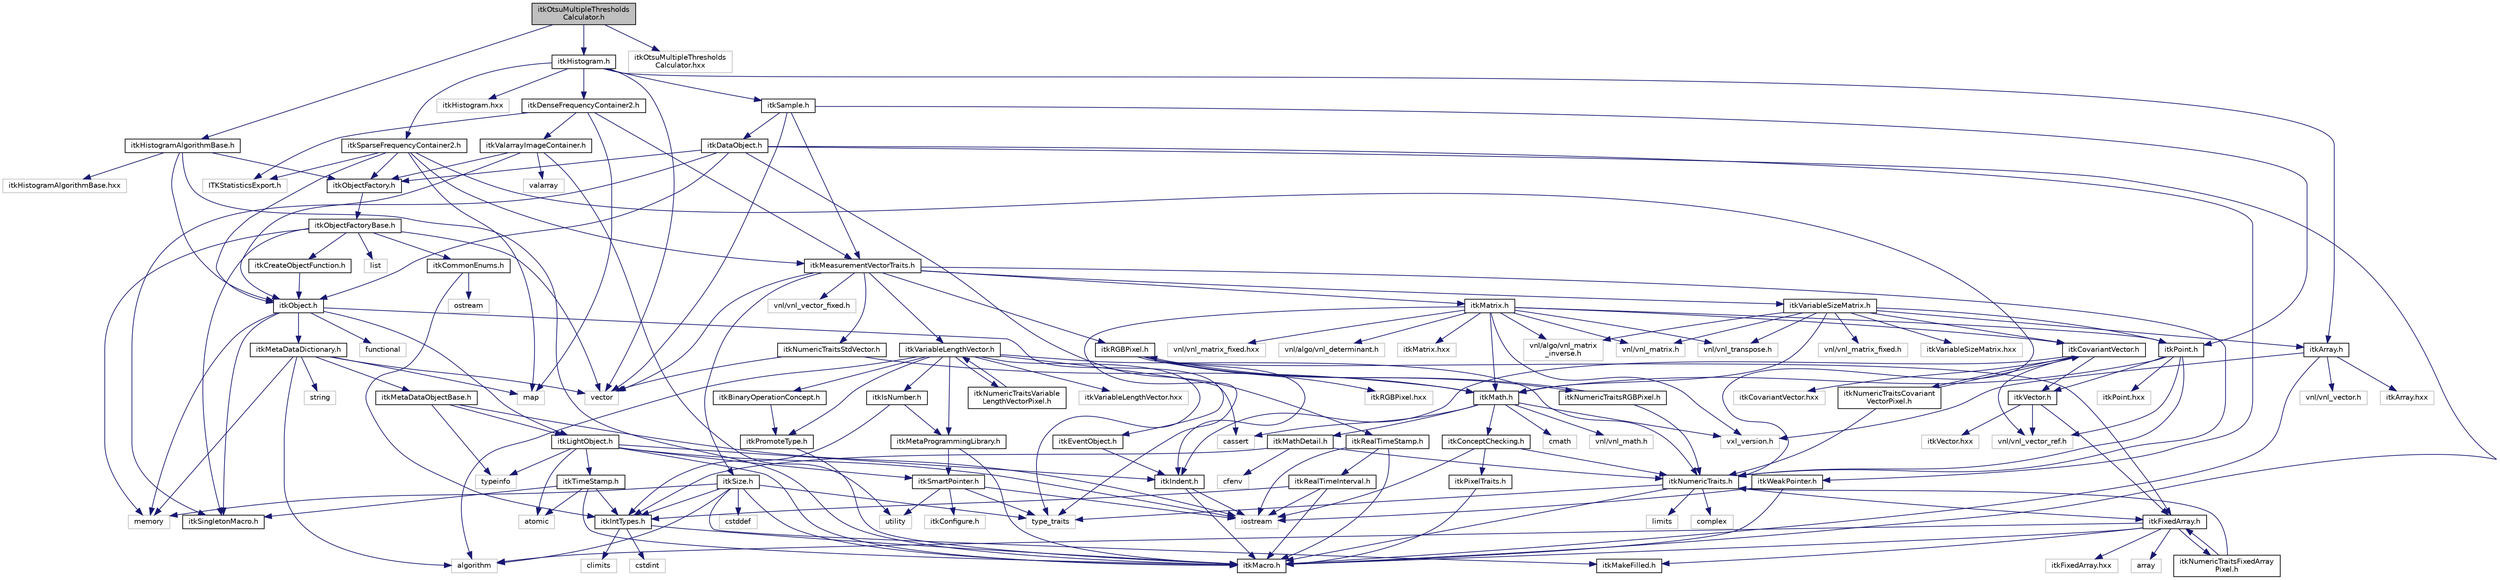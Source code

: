 digraph "itkOtsuMultipleThresholdsCalculator.h"
{
 // LATEX_PDF_SIZE
  edge [fontname="Helvetica",fontsize="10",labelfontname="Helvetica",labelfontsize="10"];
  node [fontname="Helvetica",fontsize="10",shape=record];
  Node1 [label="itkOtsuMultipleThresholds\lCalculator.h",height=0.2,width=0.4,color="black", fillcolor="grey75", style="filled", fontcolor="black",tooltip=" "];
  Node1 -> Node2 [color="midnightblue",fontsize="10",style="solid",fontname="Helvetica"];
  Node2 [label="itkHistogramAlgorithmBase.h",height=0.2,width=0.4,color="black", fillcolor="white", style="filled",URL="$itkHistogramAlgorithmBase_8h.html",tooltip=" "];
  Node2 -> Node3 [color="midnightblue",fontsize="10",style="solid",fontname="Helvetica"];
  Node3 [label="itkMacro.h",height=0.2,width=0.4,color="black", fillcolor="white", style="filled",URL="$itkMacro_8h.html",tooltip=" "];
  Node2 -> Node4 [color="midnightblue",fontsize="10",style="solid",fontname="Helvetica"];
  Node4 [label="itkObjectFactory.h",height=0.2,width=0.4,color="black", fillcolor="white", style="filled",URL="$itkObjectFactory_8h.html",tooltip=" "];
  Node4 -> Node5 [color="midnightblue",fontsize="10",style="solid",fontname="Helvetica"];
  Node5 [label="itkObjectFactoryBase.h",height=0.2,width=0.4,color="black", fillcolor="white", style="filled",URL="$itkObjectFactoryBase_8h.html",tooltip=" "];
  Node5 -> Node6 [color="midnightblue",fontsize="10",style="solid",fontname="Helvetica"];
  Node6 [label="itkCreateObjectFunction.h",height=0.2,width=0.4,color="black", fillcolor="white", style="filled",URL="$itkCreateObjectFunction_8h.html",tooltip=" "];
  Node6 -> Node7 [color="midnightblue",fontsize="10",style="solid",fontname="Helvetica"];
  Node7 [label="itkObject.h",height=0.2,width=0.4,color="black", fillcolor="white", style="filled",URL="$itkObject_8h.html",tooltip=" "];
  Node7 -> Node8 [color="midnightblue",fontsize="10",style="solid",fontname="Helvetica"];
  Node8 [label="itkLightObject.h",height=0.2,width=0.4,color="black", fillcolor="white", style="filled",URL="$itkLightObject_8h.html",tooltip=" "];
  Node8 -> Node3 [color="midnightblue",fontsize="10",style="solid",fontname="Helvetica"];
  Node8 -> Node9 [color="midnightblue",fontsize="10",style="solid",fontname="Helvetica"];
  Node9 [label="itkSmartPointer.h",height=0.2,width=0.4,color="black", fillcolor="white", style="filled",URL="$itkSmartPointer_8h.html",tooltip=" "];
  Node9 -> Node10 [color="midnightblue",fontsize="10",style="solid",fontname="Helvetica"];
  Node10 [label="iostream",height=0.2,width=0.4,color="grey75", fillcolor="white", style="filled",tooltip=" "];
  Node9 -> Node11 [color="midnightblue",fontsize="10",style="solid",fontname="Helvetica"];
  Node11 [label="utility",height=0.2,width=0.4,color="grey75", fillcolor="white", style="filled",tooltip=" "];
  Node9 -> Node12 [color="midnightblue",fontsize="10",style="solid",fontname="Helvetica"];
  Node12 [label="type_traits",height=0.2,width=0.4,color="grey75", fillcolor="white", style="filled",tooltip=" "];
  Node9 -> Node13 [color="midnightblue",fontsize="10",style="solid",fontname="Helvetica"];
  Node13 [label="itkConfigure.h",height=0.2,width=0.4,color="grey75", fillcolor="white", style="filled",tooltip=" "];
  Node8 -> Node14 [color="midnightblue",fontsize="10",style="solid",fontname="Helvetica"];
  Node14 [label="itkTimeStamp.h",height=0.2,width=0.4,color="black", fillcolor="white", style="filled",URL="$itkTimeStamp_8h.html",tooltip=" "];
  Node14 -> Node3 [color="midnightblue",fontsize="10",style="solid",fontname="Helvetica"];
  Node14 -> Node15 [color="midnightblue",fontsize="10",style="solid",fontname="Helvetica"];
  Node15 [label="itkIntTypes.h",height=0.2,width=0.4,color="black", fillcolor="white", style="filled",URL="$itkIntTypes_8h.html",tooltip=" "];
  Node15 -> Node3 [color="midnightblue",fontsize="10",style="solid",fontname="Helvetica"];
  Node15 -> Node16 [color="midnightblue",fontsize="10",style="solid",fontname="Helvetica"];
  Node16 [label="cstdint",height=0.2,width=0.4,color="grey75", fillcolor="white", style="filled",tooltip=" "];
  Node15 -> Node17 [color="midnightblue",fontsize="10",style="solid",fontname="Helvetica"];
  Node17 [label="climits",height=0.2,width=0.4,color="grey75", fillcolor="white", style="filled",tooltip=" "];
  Node14 -> Node18 [color="midnightblue",fontsize="10",style="solid",fontname="Helvetica"];
  Node18 [label="atomic",height=0.2,width=0.4,color="grey75", fillcolor="white", style="filled",tooltip=" "];
  Node14 -> Node19 [color="midnightblue",fontsize="10",style="solid",fontname="Helvetica"];
  Node19 [label="itkSingletonMacro.h",height=0.2,width=0.4,color="black", fillcolor="white", style="filled",URL="$itkSingletonMacro_8h.html",tooltip=" "];
  Node8 -> Node20 [color="midnightblue",fontsize="10",style="solid",fontname="Helvetica"];
  Node20 [label="itkIndent.h",height=0.2,width=0.4,color="black", fillcolor="white", style="filled",URL="$itkIndent_8h.html",tooltip=" "];
  Node20 -> Node3 [color="midnightblue",fontsize="10",style="solid",fontname="Helvetica"];
  Node20 -> Node10 [color="midnightblue",fontsize="10",style="solid",fontname="Helvetica"];
  Node8 -> Node18 [color="midnightblue",fontsize="10",style="solid",fontname="Helvetica"];
  Node8 -> Node10 [color="midnightblue",fontsize="10",style="solid",fontname="Helvetica"];
  Node8 -> Node21 [color="midnightblue",fontsize="10",style="solid",fontname="Helvetica"];
  Node21 [label="typeinfo",height=0.2,width=0.4,color="grey75", fillcolor="white", style="filled",tooltip=" "];
  Node7 -> Node22 [color="midnightblue",fontsize="10",style="solid",fontname="Helvetica"];
  Node22 [label="itkEventObject.h",height=0.2,width=0.4,color="black", fillcolor="white", style="filled",URL="$itkEventObject_8h.html",tooltip=" "];
  Node22 -> Node20 [color="midnightblue",fontsize="10",style="solid",fontname="Helvetica"];
  Node7 -> Node23 [color="midnightblue",fontsize="10",style="solid",fontname="Helvetica"];
  Node23 [label="itkMetaDataDictionary.h",height=0.2,width=0.4,color="black", fillcolor="white", style="filled",URL="$itkMetaDataDictionary_8h.html",tooltip=" "];
  Node23 -> Node24 [color="midnightblue",fontsize="10",style="solid",fontname="Helvetica"];
  Node24 [label="itkMetaDataObjectBase.h",height=0.2,width=0.4,color="black", fillcolor="white", style="filled",URL="$itkMetaDataObjectBase_8h.html",tooltip=" "];
  Node24 -> Node8 [color="midnightblue",fontsize="10",style="solid",fontname="Helvetica"];
  Node24 -> Node21 [color="midnightblue",fontsize="10",style="solid",fontname="Helvetica"];
  Node24 -> Node10 [color="midnightblue",fontsize="10",style="solid",fontname="Helvetica"];
  Node23 -> Node25 [color="midnightblue",fontsize="10",style="solid",fontname="Helvetica"];
  Node25 [label="algorithm",height=0.2,width=0.4,color="grey75", fillcolor="white", style="filled",tooltip=" "];
  Node23 -> Node26 [color="midnightblue",fontsize="10",style="solid",fontname="Helvetica"];
  Node26 [label="vector",height=0.2,width=0.4,color="grey75", fillcolor="white", style="filled",tooltip=" "];
  Node23 -> Node27 [color="midnightblue",fontsize="10",style="solid",fontname="Helvetica"];
  Node27 [label="map",height=0.2,width=0.4,color="grey75", fillcolor="white", style="filled",tooltip=" "];
  Node23 -> Node28 [color="midnightblue",fontsize="10",style="solid",fontname="Helvetica"];
  Node28 [label="string",height=0.2,width=0.4,color="grey75", fillcolor="white", style="filled",tooltip=" "];
  Node23 -> Node29 [color="midnightblue",fontsize="10",style="solid",fontname="Helvetica"];
  Node29 [label="memory",height=0.2,width=0.4,color="grey75", fillcolor="white", style="filled",tooltip=" "];
  Node7 -> Node19 [color="midnightblue",fontsize="10",style="solid",fontname="Helvetica"];
  Node7 -> Node30 [color="midnightblue",fontsize="10",style="solid",fontname="Helvetica"];
  Node30 [label="functional",height=0.2,width=0.4,color="grey75", fillcolor="white", style="filled",tooltip=" "];
  Node7 -> Node29 [color="midnightblue",fontsize="10",style="solid",fontname="Helvetica"];
  Node5 -> Node19 [color="midnightblue",fontsize="10",style="solid",fontname="Helvetica"];
  Node5 -> Node31 [color="midnightblue",fontsize="10",style="solid",fontname="Helvetica"];
  Node31 [label="itkCommonEnums.h",height=0.2,width=0.4,color="black", fillcolor="white", style="filled",URL="$itkCommonEnums_8h.html",tooltip=" "];
  Node31 -> Node15 [color="midnightblue",fontsize="10",style="solid",fontname="Helvetica"];
  Node31 -> Node32 [color="midnightblue",fontsize="10",style="solid",fontname="Helvetica"];
  Node32 [label="ostream",height=0.2,width=0.4,color="grey75", fillcolor="white", style="filled",tooltip=" "];
  Node5 -> Node33 [color="midnightblue",fontsize="10",style="solid",fontname="Helvetica"];
  Node33 [label="list",height=0.2,width=0.4,color="grey75", fillcolor="white", style="filled",tooltip=" "];
  Node5 -> Node29 [color="midnightblue",fontsize="10",style="solid",fontname="Helvetica"];
  Node5 -> Node26 [color="midnightblue",fontsize="10",style="solid",fontname="Helvetica"];
  Node2 -> Node7 [color="midnightblue",fontsize="10",style="solid",fontname="Helvetica"];
  Node2 -> Node34 [color="midnightblue",fontsize="10",style="solid",fontname="Helvetica"];
  Node34 [label="itkHistogramAlgorithmBase.hxx",height=0.2,width=0.4,color="grey75", fillcolor="white", style="filled",tooltip=" "];
  Node1 -> Node35 [color="midnightblue",fontsize="10",style="solid",fontname="Helvetica"];
  Node35 [label="itkHistogram.h",height=0.2,width=0.4,color="black", fillcolor="white", style="filled",URL="$itkHistogram_8h.html",tooltip=" "];
  Node35 -> Node26 [color="midnightblue",fontsize="10",style="solid",fontname="Helvetica"];
  Node35 -> Node36 [color="midnightblue",fontsize="10",style="solid",fontname="Helvetica"];
  Node36 [label="itkArray.h",height=0.2,width=0.4,color="black", fillcolor="white", style="filled",URL="$itkArray_8h.html",tooltip=" "];
  Node36 -> Node3 [color="midnightblue",fontsize="10",style="solid",fontname="Helvetica"];
  Node36 -> Node37 [color="midnightblue",fontsize="10",style="solid",fontname="Helvetica"];
  Node37 [label="vxl_version.h",height=0.2,width=0.4,color="grey75", fillcolor="white", style="filled",tooltip=" "];
  Node36 -> Node38 [color="midnightblue",fontsize="10",style="solid",fontname="Helvetica"];
  Node38 [label="vnl/vnl_vector.h",height=0.2,width=0.4,color="grey75", fillcolor="white", style="filled",tooltip=" "];
  Node36 -> Node39 [color="midnightblue",fontsize="10",style="solid",fontname="Helvetica"];
  Node39 [label="itkArray.hxx",height=0.2,width=0.4,color="grey75", fillcolor="white", style="filled",tooltip=" "];
  Node35 -> Node40 [color="midnightblue",fontsize="10",style="solid",fontname="Helvetica"];
  Node40 [label="itkSample.h",height=0.2,width=0.4,color="black", fillcolor="white", style="filled",URL="$itkSample_8h.html",tooltip=" "];
  Node40 -> Node41 [color="midnightblue",fontsize="10",style="solid",fontname="Helvetica"];
  Node41 [label="itkPoint.h",height=0.2,width=0.4,color="black", fillcolor="white", style="filled",URL="$itkPoint_8h.html",tooltip=" "];
  Node41 -> Node42 [color="midnightblue",fontsize="10",style="solid",fontname="Helvetica"];
  Node42 [label="itkNumericTraits.h",height=0.2,width=0.4,color="black", fillcolor="white", style="filled",URL="$itkNumericTraits_8h.html",tooltip=" "];
  Node42 -> Node3 [color="midnightblue",fontsize="10",style="solid",fontname="Helvetica"];
  Node42 -> Node43 [color="midnightblue",fontsize="10",style="solid",fontname="Helvetica"];
  Node43 [label="limits",height=0.2,width=0.4,color="grey75", fillcolor="white", style="filled",tooltip=" "];
  Node42 -> Node44 [color="midnightblue",fontsize="10",style="solid",fontname="Helvetica"];
  Node44 [label="complex",height=0.2,width=0.4,color="grey75", fillcolor="white", style="filled",tooltip=" "];
  Node42 -> Node12 [color="midnightblue",fontsize="10",style="solid",fontname="Helvetica"];
  Node42 -> Node45 [color="midnightblue",fontsize="10",style="solid",fontname="Helvetica"];
  Node45 [label="itkFixedArray.h",height=0.2,width=0.4,color="black", fillcolor="white", style="filled",URL="$itkFixedArray_8h.html",tooltip=" "];
  Node45 -> Node3 [color="midnightblue",fontsize="10",style="solid",fontname="Helvetica"];
  Node45 -> Node46 [color="midnightblue",fontsize="10",style="solid",fontname="Helvetica"];
  Node46 [label="itkMakeFilled.h",height=0.2,width=0.4,color="black", fillcolor="white", style="filled",URL="$itkMakeFilled_8h.html",tooltip=" "];
  Node45 -> Node25 [color="midnightblue",fontsize="10",style="solid",fontname="Helvetica"];
  Node45 -> Node47 [color="midnightblue",fontsize="10",style="solid",fontname="Helvetica"];
  Node47 [label="array",height=0.2,width=0.4,color="grey75", fillcolor="white", style="filled",tooltip=" "];
  Node45 -> Node48 [color="midnightblue",fontsize="10",style="solid",fontname="Helvetica"];
  Node48 [label="itkFixedArray.hxx",height=0.2,width=0.4,color="grey75", fillcolor="white", style="filled",tooltip=" "];
  Node45 -> Node49 [color="midnightblue",fontsize="10",style="solid",fontname="Helvetica"];
  Node49 [label="itkNumericTraitsFixedArray\lPixel.h",height=0.2,width=0.4,color="black", fillcolor="white", style="filled",URL="$itkNumericTraitsFixedArrayPixel_8h.html",tooltip=" "];
  Node49 -> Node42 [color="midnightblue",fontsize="10",style="solid",fontname="Helvetica"];
  Node49 -> Node45 [color="midnightblue",fontsize="10",style="solid",fontname="Helvetica"];
  Node41 -> Node50 [color="midnightblue",fontsize="10",style="solid",fontname="Helvetica"];
  Node50 [label="itkVector.h",height=0.2,width=0.4,color="black", fillcolor="white", style="filled",URL="$itkVector_8h.html",tooltip=" "];
  Node50 -> Node45 [color="midnightblue",fontsize="10",style="solid",fontname="Helvetica"];
  Node50 -> Node51 [color="midnightblue",fontsize="10",style="solid",fontname="Helvetica"];
  Node51 [label="vnl/vnl_vector_ref.h",height=0.2,width=0.4,color="grey75", fillcolor="white", style="filled",tooltip=" "];
  Node50 -> Node52 [color="midnightblue",fontsize="10",style="solid",fontname="Helvetica"];
  Node52 [label="itkVector.hxx",height=0.2,width=0.4,color="grey75", fillcolor="white", style="filled",tooltip=" "];
  Node41 -> Node51 [color="midnightblue",fontsize="10",style="solid",fontname="Helvetica"];
  Node41 -> Node53 [color="midnightblue",fontsize="10",style="solid",fontname="Helvetica"];
  Node53 [label="itkMath.h",height=0.2,width=0.4,color="black", fillcolor="white", style="filled",URL="$itkMath_8h.html",tooltip=" "];
  Node53 -> Node54 [color="midnightblue",fontsize="10",style="solid",fontname="Helvetica"];
  Node54 [label="cassert",height=0.2,width=0.4,color="grey75", fillcolor="white", style="filled",tooltip=" "];
  Node53 -> Node55 [color="midnightblue",fontsize="10",style="solid",fontname="Helvetica"];
  Node55 [label="cmath",height=0.2,width=0.4,color="grey75", fillcolor="white", style="filled",tooltip=" "];
  Node53 -> Node56 [color="midnightblue",fontsize="10",style="solid",fontname="Helvetica"];
  Node56 [label="itkMathDetail.h",height=0.2,width=0.4,color="black", fillcolor="white", style="filled",URL="$itkMathDetail_8h.html",tooltip=" "];
  Node56 -> Node15 [color="midnightblue",fontsize="10",style="solid",fontname="Helvetica"];
  Node56 -> Node42 [color="midnightblue",fontsize="10",style="solid",fontname="Helvetica"];
  Node56 -> Node57 [color="midnightblue",fontsize="10",style="solid",fontname="Helvetica"];
  Node57 [label="cfenv",height=0.2,width=0.4,color="grey75", fillcolor="white", style="filled",tooltip=" "];
  Node53 -> Node58 [color="midnightblue",fontsize="10",style="solid",fontname="Helvetica"];
  Node58 [label="itkConceptChecking.h",height=0.2,width=0.4,color="black", fillcolor="white", style="filled",URL="$itkConceptChecking_8h.html",tooltip=" "];
  Node58 -> Node59 [color="midnightblue",fontsize="10",style="solid",fontname="Helvetica"];
  Node59 [label="itkPixelTraits.h",height=0.2,width=0.4,color="black", fillcolor="white", style="filled",URL="$itkPixelTraits_8h.html",tooltip=" "];
  Node59 -> Node3 [color="midnightblue",fontsize="10",style="solid",fontname="Helvetica"];
  Node58 -> Node42 [color="midnightblue",fontsize="10",style="solid",fontname="Helvetica"];
  Node58 -> Node10 [color="midnightblue",fontsize="10",style="solid",fontname="Helvetica"];
  Node53 -> Node60 [color="midnightblue",fontsize="10",style="solid",fontname="Helvetica"];
  Node60 [label="vnl/vnl_math.h",height=0.2,width=0.4,color="grey75", fillcolor="white", style="filled",tooltip=" "];
  Node53 -> Node37 [color="midnightblue",fontsize="10",style="solid",fontname="Helvetica"];
  Node41 -> Node61 [color="midnightblue",fontsize="10",style="solid",fontname="Helvetica"];
  Node61 [label="itkPoint.hxx",height=0.2,width=0.4,color="grey75", fillcolor="white", style="filled",tooltip=" "];
  Node40 -> Node62 [color="midnightblue",fontsize="10",style="solid",fontname="Helvetica"];
  Node62 [label="itkDataObject.h",height=0.2,width=0.4,color="black", fillcolor="white", style="filled",URL="$itkDataObject_8h.html",tooltip=" "];
  Node62 -> Node7 [color="midnightblue",fontsize="10",style="solid",fontname="Helvetica"];
  Node62 -> Node3 [color="midnightblue",fontsize="10",style="solid",fontname="Helvetica"];
  Node62 -> Node19 [color="midnightblue",fontsize="10",style="solid",fontname="Helvetica"];
  Node62 -> Node63 [color="midnightblue",fontsize="10",style="solid",fontname="Helvetica"];
  Node63 [label="itkWeakPointer.h",height=0.2,width=0.4,color="black", fillcolor="white", style="filled",URL="$itkWeakPointer_8h.html",tooltip=" "];
  Node63 -> Node3 [color="midnightblue",fontsize="10",style="solid",fontname="Helvetica"];
  Node63 -> Node10 [color="midnightblue",fontsize="10",style="solid",fontname="Helvetica"];
  Node62 -> Node64 [color="midnightblue",fontsize="10",style="solid",fontname="Helvetica"];
  Node64 [label="itkRealTimeStamp.h",height=0.2,width=0.4,color="black", fillcolor="white", style="filled",URL="$itkRealTimeStamp_8h.html",tooltip=" "];
  Node64 -> Node65 [color="midnightblue",fontsize="10",style="solid",fontname="Helvetica"];
  Node65 [label="itkRealTimeInterval.h",height=0.2,width=0.4,color="black", fillcolor="white", style="filled",URL="$itkRealTimeInterval_8h.html",tooltip=" "];
  Node65 -> Node15 [color="midnightblue",fontsize="10",style="solid",fontname="Helvetica"];
  Node65 -> Node3 [color="midnightblue",fontsize="10",style="solid",fontname="Helvetica"];
  Node65 -> Node10 [color="midnightblue",fontsize="10",style="solid",fontname="Helvetica"];
  Node64 -> Node3 [color="midnightblue",fontsize="10",style="solid",fontname="Helvetica"];
  Node64 -> Node10 [color="midnightblue",fontsize="10",style="solid",fontname="Helvetica"];
  Node62 -> Node4 [color="midnightblue",fontsize="10",style="solid",fontname="Helvetica"];
  Node40 -> Node66 [color="midnightblue",fontsize="10",style="solid",fontname="Helvetica"];
  Node66 [label="itkMeasurementVectorTraits.h",height=0.2,width=0.4,color="black", fillcolor="white", style="filled",URL="$itkMeasurementVectorTraits_8h.html",tooltip=" "];
  Node66 -> Node67 [color="midnightblue",fontsize="10",style="solid",fontname="Helvetica"];
  Node67 [label="itkVariableLengthVector.h",height=0.2,width=0.4,color="black", fillcolor="white", style="filled",URL="$itkVariableLengthVector_8h.html",tooltip=" "];
  Node67 -> Node54 [color="midnightblue",fontsize="10",style="solid",fontname="Helvetica"];
  Node67 -> Node25 [color="midnightblue",fontsize="10",style="solid",fontname="Helvetica"];
  Node67 -> Node12 [color="midnightblue",fontsize="10",style="solid",fontname="Helvetica"];
  Node67 -> Node42 [color="midnightblue",fontsize="10",style="solid",fontname="Helvetica"];
  Node67 -> Node68 [color="midnightblue",fontsize="10",style="solid",fontname="Helvetica"];
  Node68 [label="itkMetaProgrammingLibrary.h",height=0.2,width=0.4,color="black", fillcolor="white", style="filled",URL="$itkMetaProgrammingLibrary_8h.html",tooltip=" "];
  Node68 -> Node3 [color="midnightblue",fontsize="10",style="solid",fontname="Helvetica"];
  Node68 -> Node9 [color="midnightblue",fontsize="10",style="solid",fontname="Helvetica"];
  Node67 -> Node69 [color="midnightblue",fontsize="10",style="solid",fontname="Helvetica"];
  Node69 [label="itkIsNumber.h",height=0.2,width=0.4,color="black", fillcolor="white", style="filled",URL="$itkIsNumber_8h.html",tooltip=" "];
  Node69 -> Node68 [color="midnightblue",fontsize="10",style="solid",fontname="Helvetica"];
  Node69 -> Node15 [color="midnightblue",fontsize="10",style="solid",fontname="Helvetica"];
  Node67 -> Node70 [color="midnightblue",fontsize="10",style="solid",fontname="Helvetica"];
  Node70 [label="itkPromoteType.h",height=0.2,width=0.4,color="black", fillcolor="white", style="filled",URL="$itkPromoteType_8h.html",tooltip=" "];
  Node70 -> Node3 [color="midnightblue",fontsize="10",style="solid",fontname="Helvetica"];
  Node67 -> Node71 [color="midnightblue",fontsize="10",style="solid",fontname="Helvetica"];
  Node71 [label="itkBinaryOperationConcept.h",height=0.2,width=0.4,color="black", fillcolor="white", style="filled",URL="$itkBinaryOperationConcept_8h.html",tooltip=" "];
  Node71 -> Node70 [color="midnightblue",fontsize="10",style="solid",fontname="Helvetica"];
  Node67 -> Node72 [color="midnightblue",fontsize="10",style="solid",fontname="Helvetica"];
  Node72 [label="itkNumericTraitsVariable\lLengthVectorPixel.h",height=0.2,width=0.4,color="black", fillcolor="white", style="filled",URL="$itkNumericTraitsVariableLengthVectorPixel_8h.html",tooltip=" "];
  Node72 -> Node67 [color="midnightblue",fontsize="10",style="solid",fontname="Helvetica"];
  Node67 -> Node73 [color="midnightblue",fontsize="10",style="solid",fontname="Helvetica"];
  Node73 [label="itkVariableLengthVector.hxx",height=0.2,width=0.4,color="grey75", fillcolor="white", style="filled",tooltip=" "];
  Node66 -> Node74 [color="midnightblue",fontsize="10",style="solid",fontname="Helvetica"];
  Node74 [label="vnl/vnl_vector_fixed.h",height=0.2,width=0.4,color="grey75", fillcolor="white", style="filled",tooltip=" "];
  Node66 -> Node75 [color="midnightblue",fontsize="10",style="solid",fontname="Helvetica"];
  Node75 [label="itkRGBPixel.h",height=0.2,width=0.4,color="black", fillcolor="white", style="filled",URL="$itkRGBPixel_8h.html",tooltip=" "];
  Node75 -> Node20 [color="midnightblue",fontsize="10",style="solid",fontname="Helvetica"];
  Node75 -> Node45 [color="midnightblue",fontsize="10",style="solid",fontname="Helvetica"];
  Node75 -> Node53 [color="midnightblue",fontsize="10",style="solid",fontname="Helvetica"];
  Node75 -> Node76 [color="midnightblue",fontsize="10",style="solid",fontname="Helvetica"];
  Node76 [label="itkNumericTraitsRGBPixel.h",height=0.2,width=0.4,color="black", fillcolor="white", style="filled",URL="$itkNumericTraitsRGBPixel_8h.html",tooltip=" "];
  Node76 -> Node42 [color="midnightblue",fontsize="10",style="solid",fontname="Helvetica"];
  Node76 -> Node75 [color="midnightblue",fontsize="10",style="solid",fontname="Helvetica"];
  Node75 -> Node77 [color="midnightblue",fontsize="10",style="solid",fontname="Helvetica"];
  Node77 [label="itkRGBPixel.hxx",height=0.2,width=0.4,color="grey75", fillcolor="white", style="filled",tooltip=" "];
  Node66 -> Node78 [color="midnightblue",fontsize="10",style="solid",fontname="Helvetica"];
  Node78 [label="itkMatrix.h",height=0.2,width=0.4,color="black", fillcolor="white", style="filled",URL="$itkMatrix_8h.html",tooltip=" "];
  Node78 -> Node41 [color="midnightblue",fontsize="10",style="solid",fontname="Helvetica"];
  Node78 -> Node79 [color="midnightblue",fontsize="10",style="solid",fontname="Helvetica"];
  Node79 [label="itkCovariantVector.h",height=0.2,width=0.4,color="black", fillcolor="white", style="filled",URL="$itkCovariantVector_8h.html",tooltip=" "];
  Node79 -> Node20 [color="midnightblue",fontsize="10",style="solid",fontname="Helvetica"];
  Node79 -> Node50 [color="midnightblue",fontsize="10",style="solid",fontname="Helvetica"];
  Node79 -> Node51 [color="midnightblue",fontsize="10",style="solid",fontname="Helvetica"];
  Node79 -> Node80 [color="midnightblue",fontsize="10",style="solid",fontname="Helvetica"];
  Node80 [label="itkNumericTraitsCovariant\lVectorPixel.h",height=0.2,width=0.4,color="black", fillcolor="white", style="filled",URL="$itkNumericTraitsCovariantVectorPixel_8h.html",tooltip=" "];
  Node80 -> Node42 [color="midnightblue",fontsize="10",style="solid",fontname="Helvetica"];
  Node80 -> Node79 [color="midnightblue",fontsize="10",style="solid",fontname="Helvetica"];
  Node79 -> Node81 [color="midnightblue",fontsize="10",style="solid",fontname="Helvetica"];
  Node81 [label="itkCovariantVector.hxx",height=0.2,width=0.4,color="grey75", fillcolor="white", style="filled",tooltip=" "];
  Node78 -> Node37 [color="midnightblue",fontsize="10",style="solid",fontname="Helvetica"];
  Node78 -> Node82 [color="midnightblue",fontsize="10",style="solid",fontname="Helvetica"];
  Node82 [label="vnl/vnl_matrix_fixed.hxx",height=0.2,width=0.4,color="grey75", fillcolor="white", style="filled",tooltip=" "];
  Node78 -> Node83 [color="midnightblue",fontsize="10",style="solid",fontname="Helvetica"];
  Node83 [label="vnl/vnl_transpose.h",height=0.2,width=0.4,color="grey75", fillcolor="white", style="filled",tooltip=" "];
  Node78 -> Node84 [color="midnightblue",fontsize="10",style="solid",fontname="Helvetica"];
  Node84 [label="vnl/algo/vnl_matrix\l_inverse.h",height=0.2,width=0.4,color="grey75", fillcolor="white", style="filled",tooltip=" "];
  Node78 -> Node85 [color="midnightblue",fontsize="10",style="solid",fontname="Helvetica"];
  Node85 [label="vnl/vnl_matrix.h",height=0.2,width=0.4,color="grey75", fillcolor="white", style="filled",tooltip=" "];
  Node78 -> Node86 [color="midnightblue",fontsize="10",style="solid",fontname="Helvetica"];
  Node86 [label="vnl/algo/vnl_determinant.h",height=0.2,width=0.4,color="grey75", fillcolor="white", style="filled",tooltip=" "];
  Node78 -> Node53 [color="midnightblue",fontsize="10",style="solid",fontname="Helvetica"];
  Node78 -> Node12 [color="midnightblue",fontsize="10",style="solid",fontname="Helvetica"];
  Node78 -> Node87 [color="midnightblue",fontsize="10",style="solid",fontname="Helvetica"];
  Node87 [label="itkMatrix.hxx",height=0.2,width=0.4,color="grey75", fillcolor="white", style="filled",tooltip=" "];
  Node66 -> Node88 [color="midnightblue",fontsize="10",style="solid",fontname="Helvetica"];
  Node88 [label="itkVariableSizeMatrix.h",height=0.2,width=0.4,color="black", fillcolor="white", style="filled",URL="$itkVariableSizeMatrix_8h.html",tooltip=" "];
  Node88 -> Node41 [color="midnightblue",fontsize="10",style="solid",fontname="Helvetica"];
  Node88 -> Node79 [color="midnightblue",fontsize="10",style="solid",fontname="Helvetica"];
  Node88 -> Node89 [color="midnightblue",fontsize="10",style="solid",fontname="Helvetica"];
  Node89 [label="vnl/vnl_matrix_fixed.h",height=0.2,width=0.4,color="grey75", fillcolor="white", style="filled",tooltip=" "];
  Node88 -> Node84 [color="midnightblue",fontsize="10",style="solid",fontname="Helvetica"];
  Node88 -> Node83 [color="midnightblue",fontsize="10",style="solid",fontname="Helvetica"];
  Node88 -> Node85 [color="midnightblue",fontsize="10",style="solid",fontname="Helvetica"];
  Node88 -> Node36 [color="midnightblue",fontsize="10",style="solid",fontname="Helvetica"];
  Node88 -> Node53 [color="midnightblue",fontsize="10",style="solid",fontname="Helvetica"];
  Node88 -> Node90 [color="midnightblue",fontsize="10",style="solid",fontname="Helvetica"];
  Node90 [label="itkVariableSizeMatrix.hxx",height=0.2,width=0.4,color="grey75", fillcolor="white", style="filled",tooltip=" "];
  Node66 -> Node42 [color="midnightblue",fontsize="10",style="solid",fontname="Helvetica"];
  Node66 -> Node91 [color="midnightblue",fontsize="10",style="solid",fontname="Helvetica"];
  Node91 [label="itkNumericTraitsStdVector.h",height=0.2,width=0.4,color="black", fillcolor="white", style="filled",URL="$itkNumericTraitsStdVector_8h.html",tooltip=" "];
  Node91 -> Node53 [color="midnightblue",fontsize="10",style="solid",fontname="Helvetica"];
  Node91 -> Node26 [color="midnightblue",fontsize="10",style="solid",fontname="Helvetica"];
  Node66 -> Node92 [color="midnightblue",fontsize="10",style="solid",fontname="Helvetica"];
  Node92 [label="itkSize.h",height=0.2,width=0.4,color="black", fillcolor="white", style="filled",URL="$itkSize_8h.html",tooltip=" "];
  Node92 -> Node15 [color="midnightblue",fontsize="10",style="solid",fontname="Helvetica"];
  Node92 -> Node3 [color="midnightblue",fontsize="10",style="solid",fontname="Helvetica"];
  Node92 -> Node46 [color="midnightblue",fontsize="10",style="solid",fontname="Helvetica"];
  Node92 -> Node25 [color="midnightblue",fontsize="10",style="solid",fontname="Helvetica"];
  Node92 -> Node93 [color="midnightblue",fontsize="10",style="solid",fontname="Helvetica"];
  Node93 [label="cstddef",height=0.2,width=0.4,color="grey75", fillcolor="white", style="filled",tooltip=" "];
  Node92 -> Node12 [color="midnightblue",fontsize="10",style="solid",fontname="Helvetica"];
  Node92 -> Node29 [color="midnightblue",fontsize="10",style="solid",fontname="Helvetica"];
  Node66 -> Node26 [color="midnightblue",fontsize="10",style="solid",fontname="Helvetica"];
  Node40 -> Node26 [color="midnightblue",fontsize="10",style="solid",fontname="Helvetica"];
  Node35 -> Node94 [color="midnightblue",fontsize="10",style="solid",fontname="Helvetica"];
  Node94 [label="itkDenseFrequencyContainer2.h",height=0.2,width=0.4,color="black", fillcolor="white", style="filled",URL="$itkDenseFrequencyContainer2_8h.html",tooltip=" "];
  Node94 -> Node27 [color="midnightblue",fontsize="10",style="solid",fontname="Helvetica"];
  Node94 -> Node95 [color="midnightblue",fontsize="10",style="solid",fontname="Helvetica"];
  Node95 [label="itkValarrayImageContainer.h",height=0.2,width=0.4,color="black", fillcolor="white", style="filled",URL="$itkValarrayImageContainer_8h.html",tooltip=" "];
  Node95 -> Node7 [color="midnightblue",fontsize="10",style="solid",fontname="Helvetica"];
  Node95 -> Node4 [color="midnightblue",fontsize="10",style="solid",fontname="Helvetica"];
  Node95 -> Node11 [color="midnightblue",fontsize="10",style="solid",fontname="Helvetica"];
  Node95 -> Node96 [color="midnightblue",fontsize="10",style="solid",fontname="Helvetica"];
  Node96 [label="valarray",height=0.2,width=0.4,color="grey75", fillcolor="white", style="filled",tooltip=" "];
  Node94 -> Node66 [color="midnightblue",fontsize="10",style="solid",fontname="Helvetica"];
  Node94 -> Node97 [color="midnightblue",fontsize="10",style="solid",fontname="Helvetica"];
  Node97 [label="ITKStatisticsExport.h",height=0.2,width=0.4,color="grey75", fillcolor="white", style="filled",tooltip=" "];
  Node35 -> Node98 [color="midnightblue",fontsize="10",style="solid",fontname="Helvetica"];
  Node98 [label="itkSparseFrequencyContainer2.h",height=0.2,width=0.4,color="black", fillcolor="white", style="filled",URL="$itkSparseFrequencyContainer2_8h.html",tooltip=" "];
  Node98 -> Node27 [color="midnightblue",fontsize="10",style="solid",fontname="Helvetica"];
  Node98 -> Node4 [color="midnightblue",fontsize="10",style="solid",fontname="Helvetica"];
  Node98 -> Node7 [color="midnightblue",fontsize="10",style="solid",fontname="Helvetica"];
  Node98 -> Node42 [color="midnightblue",fontsize="10",style="solid",fontname="Helvetica"];
  Node98 -> Node66 [color="midnightblue",fontsize="10",style="solid",fontname="Helvetica"];
  Node98 -> Node97 [color="midnightblue",fontsize="10",style="solid",fontname="Helvetica"];
  Node35 -> Node99 [color="midnightblue",fontsize="10",style="solid",fontname="Helvetica"];
  Node99 [label="itkHistogram.hxx",height=0.2,width=0.4,color="grey75", fillcolor="white", style="filled",tooltip=" "];
  Node1 -> Node100 [color="midnightblue",fontsize="10",style="solid",fontname="Helvetica"];
  Node100 [label="itkOtsuMultipleThresholds\lCalculator.hxx",height=0.2,width=0.4,color="grey75", fillcolor="white", style="filled",tooltip=" "];
}
